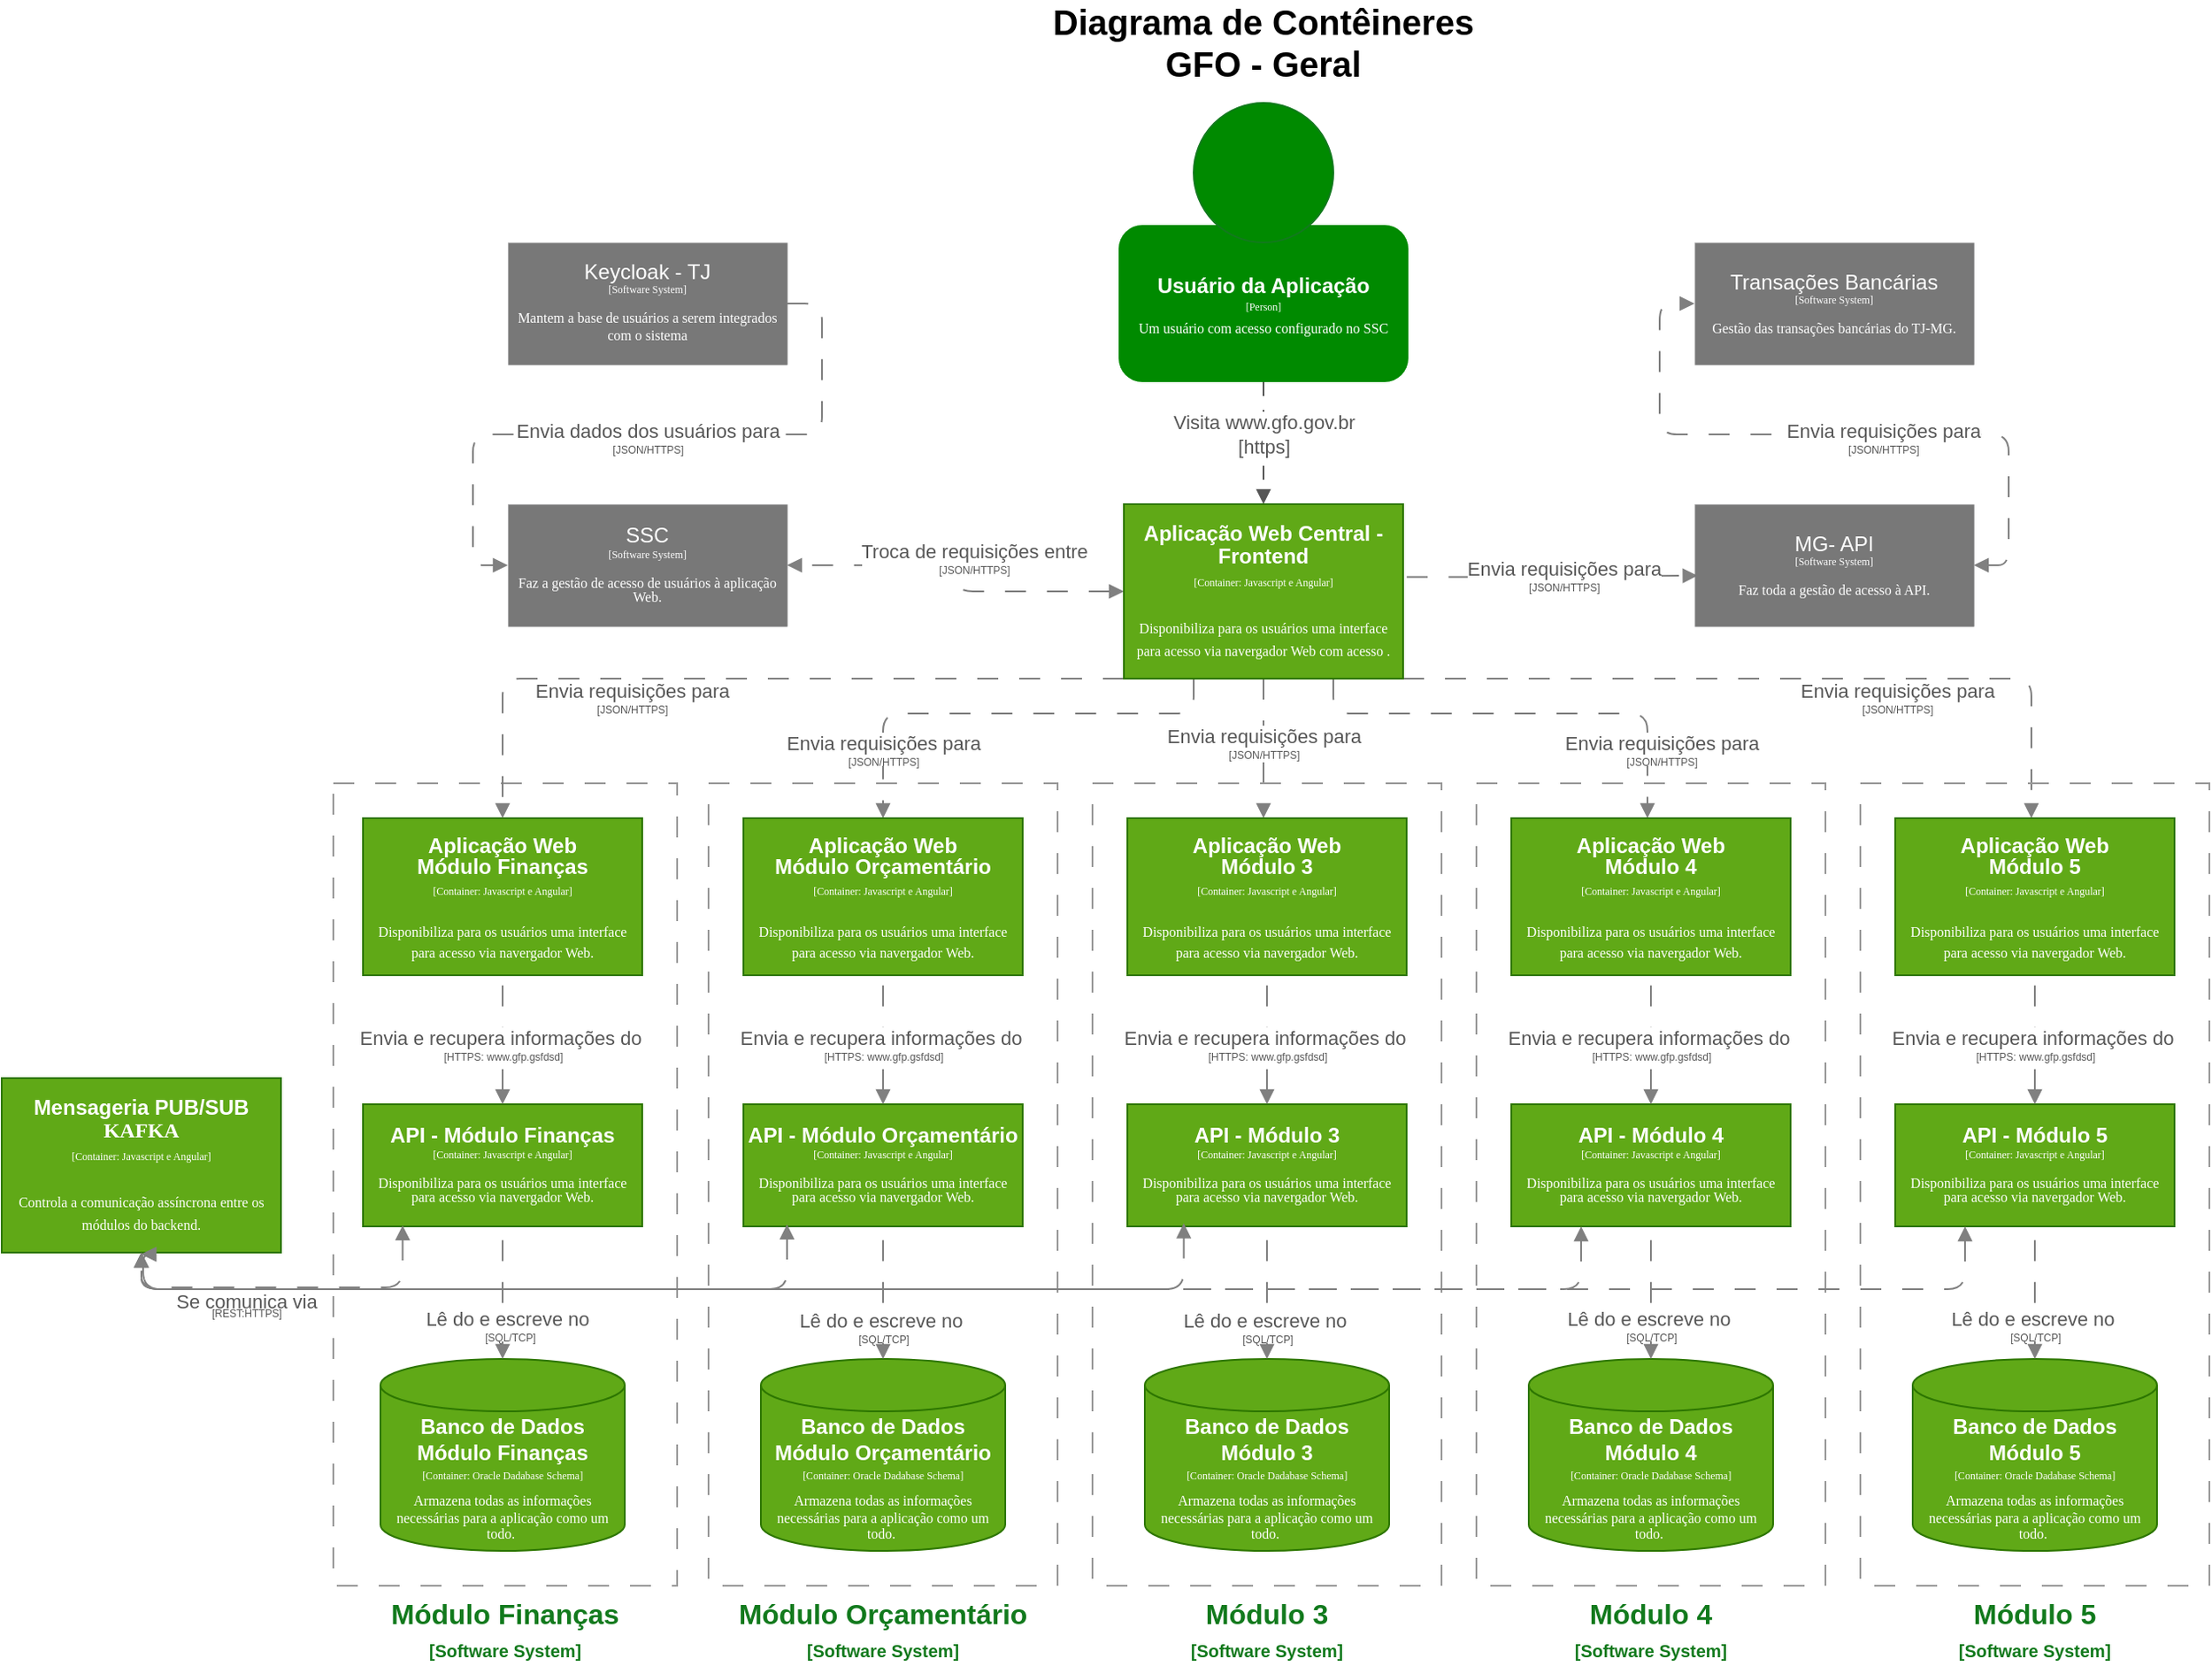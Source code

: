 <mxfile version="26.0.13">
  <diagram id="C5RBs43oDa-KdzZeNtuy" name="Page-1">
    <mxGraphModel dx="2422" dy="848" grid="1" gridSize="10" guides="1" tooltips="1" connect="1" arrows="1" fold="1" page="1" pageScale="1" pageWidth="827" pageHeight="1169" math="0" shadow="0">
      <root>
        <mxCell id="WIyWlLk6GJQsqaUBKTNV-0" />
        <mxCell id="WIyWlLk6GJQsqaUBKTNV-1" parent="WIyWlLk6GJQsqaUBKTNV-0" />
        <mxCell id="WIWx7EF0oUpYT1g42AMl-2" value="&lt;font style=&quot;font-size: 20px;&quot;&gt;&lt;b&gt;Diagrama de Contêineres&lt;/b&gt;&lt;/font&gt;&lt;div&gt;&lt;font style=&quot;font-size: 20px;&quot;&gt;&lt;b&gt;GFO - Geral&lt;/b&gt;&lt;/font&gt;&lt;/div&gt;" style="text;html=1;align=center;verticalAlign=middle;whiteSpace=wrap;rounded=0;" parent="WIyWlLk6GJQsqaUBKTNV-1" vertex="1">
          <mxGeometry x="328" y="10" width="330" height="30" as="geometry" />
        </mxCell>
        <mxCell id="WIWx7EF0oUpYT1g42AMl-7" value="&lt;div style=&quot;&quot;&gt;&lt;span style=&quot;background-color: transparent;&quot;&gt;&lt;font style=&quot;color: rgb(18, 122, 29);&quot;&gt;Módulo Finanças&lt;/font&gt;&lt;/span&gt;&lt;/div&gt;&lt;div style=&quot;&quot;&gt;&lt;span style=&quot;background-color: transparent;&quot;&gt;&lt;font style=&quot;color: rgb(18, 122, 29);&quot;&gt;&lt;span style=&quot;font-size: 10px;&quot;&gt;[Software System]&lt;/span&gt;&lt;/font&gt;&lt;/span&gt;&lt;/div&gt;" style="rounded=0;whiteSpace=wrap;html=1;imageVerticalAlign=middle;labelPosition=center;verticalLabelPosition=bottom;align=center;verticalAlign=top;fontSize=16;fontStyle=1;fillColor=none;dashed=1;dashPattern=12 12;strokeColor=#999999;" parent="WIyWlLk6GJQsqaUBKTNV-1" vertex="1">
          <mxGeometry x="-40" y="450" width="197" height="460" as="geometry" />
        </mxCell>
        <mxCell id="WIWx7EF0oUpYT1g42AMl-72" value="" style="edgeStyle=orthogonalEdgeStyle;rounded=1;orthogonalLoop=1;jettySize=auto;html=1;curved=0;strokeColor=light-dark(#808080, #ededed);dashed=1;dashPattern=12 12;entryX=0.011;entryY=0.585;entryDx=0;entryDy=0;endArrow=block;endFill=1;exitX=1.013;exitY=0.417;exitDx=0;exitDy=0;exitPerimeter=0;entryPerimeter=0;" parent="WIyWlLk6GJQsqaUBKTNV-1" source="3FV_5gHv0hEfJwzGEIwB-7" target="WIWx7EF0oUpYT1g42AMl-74" edge="1">
          <mxGeometry relative="1" as="geometry" />
        </mxCell>
        <mxCell id="WIWx7EF0oUpYT1g42AMl-73" value="&lt;font style=&quot;color: rgb(87, 87, 87); line-height: 50%;&quot;&gt;Envia requisições para&lt;/font&gt;&lt;div style=&quot;line-height: 50%;&quot;&gt;&lt;font style=&quot;font-size: 6px; color: rgb(87, 87, 87); line-height: 50%;&quot;&gt;[JSON/HTTPS]&lt;/font&gt;&lt;/div&gt;" style="edgeLabel;html=1;align=center;verticalAlign=middle;resizable=0;points=[];" parent="WIWx7EF0oUpYT1g42AMl-72" vertex="1" connectable="0">
          <mxGeometry x="-0.14" relative="1" as="geometry">
            <mxPoint x="18" y="-2" as="offset" />
          </mxGeometry>
        </mxCell>
        <mxCell id="WIWx7EF0oUpYT1g42AMl-60" value="&lt;div style=&quot;line-height: 100%;&quot;&gt;&lt;font&gt;&lt;b&gt;Aplicação Web&lt;/b&gt;&lt;/font&gt;&lt;/div&gt;&lt;div style=&quot;line-height: 100%;&quot;&gt;&lt;font&gt;&lt;b&gt;Módulo Finanças&lt;/b&gt;&lt;/font&gt;&lt;div&gt;&lt;font face=&quot;Verdana&quot; style=&quot;font-size: 6px; line-height: 70%;&quot;&gt;[Container: Javascript e Angular]&lt;/font&gt;&lt;/div&gt;&lt;div&gt;&lt;font face=&quot;Verdana&quot; style=&quot;font-size: 6px; line-height: 70%;&quot;&gt;&lt;br&gt;&lt;/font&gt;&lt;/div&gt;&lt;div&gt;&lt;font face=&quot;Verdana&quot; style=&quot;line-height: 70%; font-size: 8px;&quot;&gt;Disponibiliza para os usuários uma interface para acesso via navergador Web.&lt;/font&gt;&lt;/div&gt;&lt;/div&gt;" style="rounded=0;whiteSpace=wrap;html=1;fillColor=#60a917;fontColor=#ffffff;strokeColor=#2D7600;" parent="WIyWlLk6GJQsqaUBKTNV-1" vertex="1">
          <mxGeometry x="-23" y="470" width="160" height="90" as="geometry" />
        </mxCell>
        <mxCell id="WIWx7EF0oUpYT1g42AMl-61" value="&lt;div style=&quot;line-height: 70%;&quot;&gt;&lt;b&gt;API - Módulo Finanças&lt;/b&gt;&lt;br&gt;&lt;div&gt;&lt;font face=&quot;Verdana&quot; style=&quot;font-size: 6px; line-height: 70%;&quot;&gt;[Container: Javascript e Angular]&lt;/font&gt;&lt;/div&gt;&lt;div&gt;&lt;font face=&quot;Verdana&quot; style=&quot;font-size: 6px; line-height: 70%;&quot;&gt;&lt;br&gt;&lt;/font&gt;&lt;/div&gt;&lt;div&gt;&lt;font face=&quot;Verdana&quot; style=&quot;line-height: 70%; font-size: 8px;&quot;&gt;Disponibiliza para os usuários uma interface para acesso via navergador Web.&lt;/font&gt;&lt;/div&gt;&lt;/div&gt;" style="rounded=0;whiteSpace=wrap;html=1;fillColor=#60a917;fontColor=#ffffff;strokeColor=#2D7600;" parent="WIyWlLk6GJQsqaUBKTNV-1" vertex="1">
          <mxGeometry x="-23" y="634" width="160" height="70" as="geometry" />
        </mxCell>
        <mxCell id="WIWx7EF0oUpYT1g42AMl-66" value="&lt;div style=&quot;line-height: 70%;&quot;&gt;SSC&lt;br&gt;&lt;div&gt;&lt;font style=&quot;font-size: 6px; line-height: 70%;&quot; face=&quot;Verdana&quot;&gt;[Software System]&lt;/font&gt;&lt;/div&gt;&lt;div&gt;&lt;font style=&quot;font-size: 6px; line-height: 70%;&quot; face=&quot;Verdana&quot;&gt;&lt;br&gt;&lt;/font&gt;&lt;/div&gt;&lt;div&gt;&lt;font style=&quot;line-height: 70%; font-size: 8px;&quot; face=&quot;Verdana&quot;&gt;Faz a gestão de acesso de usuários à aplicação Web.&lt;/font&gt;&lt;/div&gt;&lt;/div&gt;" style="rounded=0;whiteSpace=wrap;html=1;fillColor=light-dark(#787878, #515151);strokeColor=#36393d;fontColor=#FFFFFF;strokeWidth=0;" parent="WIyWlLk6GJQsqaUBKTNV-1" vertex="1">
          <mxGeometry x="60" y="290" width="160" height="70" as="geometry" />
        </mxCell>
        <mxCell id="WIWx7EF0oUpYT1g42AMl-67" value="" style="endArrow=block;html=1;rounded=0;exitX=0.5;exitY=1;exitDx=0;exitDy=0;entryX=0.5;entryY=0;entryDx=0;entryDy=0;dashed=1;dashPattern=8 8;strokeColor=#575757;endFill=1;" parent="WIyWlLk6GJQsqaUBKTNV-1" source="WIWx7EF0oUpYT1g42AMl-54" target="3FV_5gHv0hEfJwzGEIwB-7" edge="1">
          <mxGeometry width="50" height="50" relative="1" as="geometry">
            <mxPoint x="180" y="190" as="sourcePoint" />
            <mxPoint x="120" y="240" as="targetPoint" />
          </mxGeometry>
        </mxCell>
        <mxCell id="WIWx7EF0oUpYT1g42AMl-71" value="&lt;font style=&quot;color: rgb(87, 87, 87);&quot;&gt;Visita www.gfo.gov.br&lt;/font&gt;&lt;div&gt;&lt;font style=&quot;color: rgb(87, 87, 87);&quot;&gt;[https]&lt;/font&gt;&lt;/div&gt;" style="edgeLabel;html=1;align=center;verticalAlign=middle;resizable=0;points=[];" parent="WIWx7EF0oUpYT1g42AMl-67" vertex="1" connectable="0">
          <mxGeometry x="-0.37" relative="1" as="geometry">
            <mxPoint y="8" as="offset" />
          </mxGeometry>
        </mxCell>
        <mxCell id="WIWx7EF0oUpYT1g42AMl-69" value="" style="group" parent="WIyWlLk6GJQsqaUBKTNV-1" vertex="1" connectable="0">
          <mxGeometry x="410" y="60" width="166" height="160" as="geometry" />
        </mxCell>
        <mxCell id="WIWx7EF0oUpYT1g42AMl-54" value="&lt;font style=&quot;line-height: 40%;&quot; face=&quot;Helvetica&quot;&gt;&lt;b&gt;&lt;font&gt;Usuário da Aplicação&lt;/font&gt;&lt;/b&gt;&lt;/font&gt;&lt;div style=&quot;line-height: 40%;&quot;&gt;&lt;font style=&quot;font-family: Verdana; font-size: 6px; line-height: 40%;&quot;&gt;[Person]&lt;/font&gt;&lt;/div&gt;&lt;div style=&quot;line-height: 40%;&quot;&gt;&lt;font face=&quot;Verdana&quot;&gt;&lt;span style=&quot;font-size: 6px;&quot;&gt;&lt;br&gt;&lt;/span&gt;&lt;/font&gt;&lt;div style=&quot;line-height: 60%;&quot;&gt;&lt;font style=&quot;font-size: 8px; line-height: 60%;&quot; face=&quot;Verdana&quot;&gt;Um usuário com acesso configurado no SSC&lt;/font&gt;&lt;/div&gt;&lt;/div&gt;" style="rounded=1;whiteSpace=wrap;html=1;fillColor=#008a00;strokeColor=none;fontColor=#ffffff;" parent="WIWx7EF0oUpYT1g42AMl-69" vertex="1">
          <mxGeometry y="70" width="166" height="90" as="geometry" />
        </mxCell>
        <mxCell id="WIWx7EF0oUpYT1g42AMl-55" value="" style="ellipse;whiteSpace=wrap;html=1;aspect=fixed;fillColor=#008a00;fontColor=#ffffff;strokeColor=light-dark(#127A1D,#EDEDED);" parent="WIWx7EF0oUpYT1g42AMl-69" vertex="1">
          <mxGeometry x="43" width="80" height="80" as="geometry" />
        </mxCell>
        <mxCell id="WIWx7EF0oUpYT1g42AMl-70" value="&lt;font style=&quot;line-height: 80%;&quot; face=&quot;Helvetica&quot;&gt;&lt;b&gt;Banco de Dados Módulo Finanças&lt;/b&gt;&lt;/font&gt;&lt;div style=&quot;line-height: 80%;&quot;&gt;&lt;font style=&quot;font-size: 6px; line-height: 80%;&quot; face=&quot;Verdana&quot;&gt;[Container: Oracle Dadabase Schema]&lt;/font&gt;&lt;/div&gt;&lt;div style=&quot;line-height: 40%;&quot;&gt;&lt;font style=&quot;font-size: 6px; line-height: 40%;&quot; face=&quot;Verdana&quot;&gt;&lt;br&gt;&lt;/font&gt;&lt;/div&gt;&lt;div style=&quot;line-height: 80%;&quot;&gt;&lt;font face=&quot;Verdana&quot; style=&quot;font-size: 8px; line-height: 80%;&quot;&gt;Armazena todas as informações necessárias para a aplicação como um todo.&amp;nbsp;&lt;/font&gt;&lt;/div&gt;" style="shape=cylinder3;whiteSpace=wrap;html=1;boundedLbl=1;backgroundOutline=1;size=15;fontColor=#ffffff;fillColor=#60a917;strokeColor=#2D7600;" parent="WIyWlLk6GJQsqaUBKTNV-1" vertex="1">
          <mxGeometry x="-13" y="780" width="140" height="110" as="geometry" />
        </mxCell>
        <mxCell id="WIWx7EF0oUpYT1g42AMl-74" value="&lt;div style=&quot;line-height: 70%;&quot;&gt;&lt;div&gt;&lt;font style=&quot;line-height: 70%;&quot;&gt;MG- API&lt;/font&gt;&lt;/div&gt;&lt;div&gt;&lt;font style=&quot;font-size: 6px; line-height: 70%;&quot; face=&quot;Verdana&quot;&gt;[Software System]&lt;/font&gt;&lt;/div&gt;&lt;div&gt;&lt;font style=&quot;font-size: 6px; line-height: 70%;&quot; face=&quot;Verdana&quot;&gt;&lt;br&gt;&lt;/font&gt;&lt;/div&gt;&lt;div&gt;&lt;font style=&quot;line-height: 70%; font-size: 8px;&quot; face=&quot;Verdana&quot;&gt;Faz toda a gestão de acesso à API.&lt;/font&gt;&lt;/div&gt;&lt;/div&gt;" style="rounded=0;whiteSpace=wrap;html=1;fillColor=light-dark(#787878, #515151);strokeColor=#36393d;fontColor=#FFFFFF;strokeWidth=0;" parent="WIyWlLk6GJQsqaUBKTNV-1" vertex="1">
          <mxGeometry x="740" y="290" width="160" height="70" as="geometry" />
        </mxCell>
        <mxCell id="WIWx7EF0oUpYT1g42AMl-75" value="&lt;div style=&quot;line-height: 70%;&quot;&gt;&lt;div&gt;&lt;font style=&quot;line-height: 70%;&quot;&gt;Transações Bancárias&lt;/font&gt;&lt;/div&gt;&lt;div&gt;&lt;font style=&quot;font-size: 6px; line-height: 70%;&quot; face=&quot;Verdana&quot;&gt;[Software System]&lt;/font&gt;&lt;/div&gt;&lt;div&gt;&lt;font style=&quot;font-size: 6px; line-height: 70%;&quot; face=&quot;Verdana&quot;&gt;&lt;br&gt;&lt;/font&gt;&lt;/div&gt;&lt;div&gt;&lt;font style=&quot;line-height: 70%; font-size: 8px;&quot; face=&quot;Verdana&quot;&gt;Gestão das transações bancárias do TJ-MG.&lt;/font&gt;&lt;/div&gt;&lt;/div&gt;" style="rounded=0;whiteSpace=wrap;html=1;fillColor=light-dark(#787878, #515151);strokeColor=#36393d;fontColor=#FFFFFF;strokeWidth=0;" parent="WIyWlLk6GJQsqaUBKTNV-1" vertex="1">
          <mxGeometry x="740" y="140" width="160" height="70" as="geometry" />
        </mxCell>
        <mxCell id="WIWx7EF0oUpYT1g42AMl-76" value="" style="edgeStyle=orthogonalEdgeStyle;rounded=1;orthogonalLoop=1;jettySize=auto;html=1;curved=0;strokeColor=light-dark(#808080, #ededed);dashed=1;dashPattern=12 12;entryX=0.5;entryY=0;entryDx=0;entryDy=0;exitX=0;exitY=1;exitDx=0;exitDy=0;endArrow=block;endFill=1;" parent="WIyWlLk6GJQsqaUBKTNV-1" source="3FV_5gHv0hEfJwzGEIwB-7" edge="1" target="WIWx7EF0oUpYT1g42AMl-60">
          <mxGeometry relative="1" as="geometry">
            <mxPoint x="480.04" y="420.03" as="sourcePoint" />
            <mxPoint x="465.72" y="481.79" as="targetPoint" />
            <Array as="points">
              <mxPoint x="57" y="390" />
            </Array>
          </mxGeometry>
        </mxCell>
        <mxCell id="WIWx7EF0oUpYT1g42AMl-77" value="&lt;font style=&quot;color: rgb(87, 87, 87); line-height: 50%;&quot;&gt;Envia requisições para&lt;/font&gt;&lt;div style=&quot;line-height: 50%;&quot;&gt;&lt;font style=&quot;font-size: 6px; color: rgb(87, 87, 87); line-height: 50%;&quot;&gt;[JSON/HTTPS]&lt;/font&gt;&lt;/div&gt;" style="edgeLabel;html=1;align=center;verticalAlign=middle;resizable=0;points=[];" parent="WIWx7EF0oUpYT1g42AMl-76" vertex="1" connectable="0">
          <mxGeometry x="-0.14" relative="1" as="geometry">
            <mxPoint x="-95" y="10" as="offset" />
          </mxGeometry>
        </mxCell>
        <mxCell id="WIWx7EF0oUpYT1g42AMl-78" value="" style="edgeStyle=orthogonalEdgeStyle;rounded=1;orthogonalLoop=1;jettySize=auto;html=1;curved=0;strokeColor=light-dark(#808080, #ededed);dashed=1;dashPattern=12 12;entryX=0;entryY=0.5;entryDx=0;entryDy=0;exitX=1;exitY=0.5;exitDx=0;exitDy=0;endArrow=block;endFill=1;startArrow=block;startFill=1;" parent="WIyWlLk6GJQsqaUBKTNV-1" source="WIWx7EF0oUpYT1g42AMl-74" target="WIWx7EF0oUpYT1g42AMl-75" edge="1">
          <mxGeometry relative="1" as="geometry">
            <mxPoint x="597" y="592" as="sourcePoint" />
            <mxPoint x="291" y="594" as="targetPoint" />
          </mxGeometry>
        </mxCell>
        <mxCell id="WIWx7EF0oUpYT1g42AMl-79" value="&lt;font style=&quot;color: rgb(87, 87, 87); line-height: 50%;&quot;&gt;Envia requisições para&lt;/font&gt;&lt;div style=&quot;line-height: 50%;&quot;&gt;&lt;font style=&quot;font-size: 6px; color: rgb(87, 87, 87); line-height: 50%;&quot;&gt;[JSON/HTTPS]&lt;/font&gt;&lt;/div&gt;" style="edgeLabel;html=1;align=center;verticalAlign=middle;resizable=0;points=[];" parent="WIWx7EF0oUpYT1g42AMl-78" vertex="1" connectable="0">
          <mxGeometry x="-0.14" relative="1" as="geometry">
            <mxPoint y="1" as="offset" />
          </mxGeometry>
        </mxCell>
        <mxCell id="WIWx7EF0oUpYT1g42AMl-80" value="" style="edgeStyle=orthogonalEdgeStyle;rounded=1;orthogonalLoop=1;jettySize=auto;html=1;curved=0;strokeColor=light-dark(#808080, #ededed);dashed=1;dashPattern=12 12;entryX=0.5;entryY=1;entryDx=0;entryDy=0;endArrow=none;endFill=1;startArrow=block;startFill=1;" parent="WIyWlLk6GJQsqaUBKTNV-1" source="WIWx7EF0oUpYT1g42AMl-70" target="WIWx7EF0oUpYT1g42AMl-61" edge="1">
          <mxGeometry relative="1" as="geometry">
            <mxPoint x="152.63" y="670" as="sourcePoint" />
            <mxPoint x="152.63" y="800" as="targetPoint" />
          </mxGeometry>
        </mxCell>
        <mxCell id="WIWx7EF0oUpYT1g42AMl-81" value="&lt;div style=&quot;line-height: 50%;&quot;&gt;&lt;font style=&quot;color: rgb(87, 87, 87); line-height: 50%;&quot;&gt;Se comunica via&lt;/font&gt;&lt;/div&gt;&lt;div style=&quot;line-height: 50%;&quot;&gt;&lt;font style=&quot;font-size: 6px; color: rgb(87, 87, 87); line-height: 50%;&quot;&gt;[REST:HTTPS]&lt;/font&gt;&lt;/div&gt;" style="edgeLabel;html=1;align=center;verticalAlign=middle;resizable=0;points=[];" parent="WIWx7EF0oUpYT1g42AMl-80" vertex="1" connectable="0">
          <mxGeometry x="-0.14" relative="1" as="geometry">
            <mxPoint x="-147" y="2" as="offset" />
          </mxGeometry>
        </mxCell>
        <mxCell id="WIWx7EF0oUpYT1g42AMl-83" value="" style="edgeStyle=orthogonalEdgeStyle;rounded=1;orthogonalLoop=1;jettySize=auto;html=1;curved=0;strokeColor=light-dark(#808080, #ededed);dashed=1;dashPattern=12 12;entryX=1;entryY=0.5;entryDx=0;entryDy=0;exitX=0;exitY=0.5;exitDx=0;exitDy=0;endArrow=block;endFill=1;startArrow=block;startFill=1;" parent="WIyWlLk6GJQsqaUBKTNV-1" source="3FV_5gHv0hEfJwzGEIwB-7" target="WIWx7EF0oUpYT1g42AMl-66" edge="1">
          <mxGeometry relative="1" as="geometry">
            <mxPoint x="640" y="130" as="sourcePoint" />
            <mxPoint x="640" y="260" as="targetPoint" />
          </mxGeometry>
        </mxCell>
        <mxCell id="WIWx7EF0oUpYT1g42AMl-84" value="&lt;font style=&quot;color: rgb(87, 87, 87); line-height: 50%;&quot;&gt;Troca de requisições entre&lt;/font&gt;&lt;div style=&quot;line-height: 50%;&quot;&gt;&lt;font style=&quot;font-size: 6px; color: rgb(87, 87, 87); line-height: 50%;&quot;&gt;[JSON/HTTPS]&lt;/font&gt;&lt;/div&gt;" style="edgeLabel;html=1;align=center;verticalAlign=middle;resizable=0;points=[];" parent="WIWx7EF0oUpYT1g42AMl-83" vertex="1" connectable="0">
          <mxGeometry x="-0.14" relative="1" as="geometry">
            <mxPoint x="3" y="-20" as="offset" />
          </mxGeometry>
        </mxCell>
        <mxCell id="WIWx7EF0oUpYT1g42AMl-86" value="&lt;div style=&quot;line-height: 70%;&quot;&gt;Keycloak - TJ&lt;br&gt;&lt;div&gt;&lt;font style=&quot;font-size: 6px; line-height: 70%;&quot; face=&quot;Verdana&quot;&gt;[Software System]&lt;/font&gt;&lt;/div&gt;&lt;div&gt;&lt;font style=&quot;font-size: 6px; line-height: 70%;&quot; face=&quot;Verdana&quot;&gt;&lt;br&gt;&lt;/font&gt;&lt;/div&gt;&lt;div&gt;&lt;font face=&quot;Verdana&quot;&gt;&lt;span style=&quot;font-size: 8px;&quot;&gt;Mantem a base de usuários a serem integrados com o sistema&lt;/span&gt;&lt;/font&gt;&lt;/div&gt;&lt;/div&gt;" style="rounded=0;whiteSpace=wrap;html=1;fillColor=light-dark(#787878, #515151);strokeColor=#36393d;fontColor=#FFFFFF;strokeWidth=0;" parent="WIyWlLk6GJQsqaUBKTNV-1" vertex="1">
          <mxGeometry x="60" y="140" width="160" height="70" as="geometry" />
        </mxCell>
        <mxCell id="WIWx7EF0oUpYT1g42AMl-87" value="" style="edgeStyle=orthogonalEdgeStyle;rounded=1;orthogonalLoop=1;jettySize=auto;html=1;curved=0;strokeColor=light-dark(#808080, #ededed);dashed=1;dashPattern=12 12;exitX=1;exitY=0.5;exitDx=0;exitDy=0;endArrow=block;endFill=1;startArrow=none;startFill=0;entryX=0;entryY=0.5;entryDx=0;entryDy=0;" parent="WIyWlLk6GJQsqaUBKTNV-1" target="WIWx7EF0oUpYT1g42AMl-66" edge="1" source="WIWx7EF0oUpYT1g42AMl-86">
          <mxGeometry relative="1" as="geometry">
            <mxPoint x="746.55" y="185" as="sourcePoint" />
            <mxPoint x="747" y="240" as="targetPoint" />
          </mxGeometry>
        </mxCell>
        <mxCell id="WIWx7EF0oUpYT1g42AMl-88" value="&lt;font style=&quot;color: rgb(87, 87, 87); line-height: 50%;&quot;&gt;Envia dados dos usuários para&lt;/font&gt;&lt;div style=&quot;line-height: 50%;&quot;&gt;&lt;font style=&quot;font-size: 6px; color: rgb(87, 87, 87); line-height: 50%;&quot;&gt;[JSON/HTTPS]&lt;/font&gt;&lt;/div&gt;" style="edgeLabel;html=1;align=center;verticalAlign=middle;resizable=0;points=[];" parent="WIWx7EF0oUpYT1g42AMl-87" vertex="1" connectable="0">
          <mxGeometry x="-0.14" relative="1" as="geometry">
            <mxPoint x="-28" y="1" as="offset" />
          </mxGeometry>
        </mxCell>
        <mxCell id="3FV_5gHv0hEfJwzGEIwB-44" style="edgeStyle=orthogonalEdgeStyle;rounded=1;orthogonalLoop=1;jettySize=auto;html=1;exitX=0.25;exitY=1;exitDx=0;exitDy=0;entryX=0.5;entryY=0;entryDx=0;entryDy=0;strokeColor=#808080;dashed=1;dashPattern=12 12;endArrow=block;endFill=1;curved=0;" edge="1" parent="WIyWlLk6GJQsqaUBKTNV-1" source="3FV_5gHv0hEfJwzGEIwB-7" target="3FV_5gHv0hEfJwzGEIwB-59">
          <mxGeometry relative="1" as="geometry">
            <mxPoint x="274" y="470" as="targetPoint" />
            <Array as="points">
              <mxPoint x="453" y="410" />
              <mxPoint x="275" y="410" />
            </Array>
          </mxGeometry>
        </mxCell>
        <mxCell id="3FV_5gHv0hEfJwzGEIwB-91" value="&lt;font style=&quot;color: rgb(87, 87, 87); line-height: 5.5px;&quot;&gt;Envia requisições para&lt;/font&gt;&lt;div style=&quot;line-height: 5.5px;&quot;&gt;&lt;font style=&quot;font-size: 6px; color: rgb(87, 87, 87); line-height: 3px;&quot;&gt;[JSON/HTTPS]&lt;/font&gt;&lt;/div&gt;" style="edgeLabel;html=1;align=center;verticalAlign=middle;resizable=0;points=[];" vertex="1" connectable="0" parent="3FV_5gHv0hEfJwzGEIwB-44">
          <mxGeometry x="0.28" y="-1" relative="1" as="geometry">
            <mxPoint x="-33" y="21" as="offset" />
          </mxGeometry>
        </mxCell>
        <mxCell id="3FV_5gHv0hEfJwzGEIwB-45" style="edgeStyle=orthogonalEdgeStyle;rounded=0;orthogonalLoop=1;jettySize=auto;html=1;entryX=0.5;entryY=0;entryDx=0;entryDy=0;endArrow=block;endFill=1;strokeColor=#808080;dashed=1;dashPattern=12 12;" edge="1" parent="WIyWlLk6GJQsqaUBKTNV-1" source="3FV_5gHv0hEfJwzGEIwB-7">
          <mxGeometry relative="1" as="geometry">
            <mxPoint x="493" y="470" as="targetPoint" />
          </mxGeometry>
        </mxCell>
        <mxCell id="3FV_5gHv0hEfJwzGEIwB-92" value="&lt;font style=&quot;color: rgb(87, 87, 87); line-height: 5.5px;&quot;&gt;Envia requisições para&lt;/font&gt;&lt;div style=&quot;line-height: 5.5px;&quot;&gt;&lt;font style=&quot;font-size: 6px; color: rgb(87, 87, 87); line-height: 3px;&quot;&gt;[JSON/HTTPS]&lt;/font&gt;&lt;/div&gt;" style="edgeLabel;html=1;align=center;verticalAlign=middle;resizable=0;points=[];" vertex="1" connectable="0" parent="3FV_5gHv0hEfJwzGEIwB-45">
          <mxGeometry x="-0.111" relative="1" as="geometry">
            <mxPoint as="offset" />
          </mxGeometry>
        </mxCell>
        <mxCell id="3FV_5gHv0hEfJwzGEIwB-46" style="edgeStyle=orthogonalEdgeStyle;rounded=1;orthogonalLoop=1;jettySize=auto;html=1;exitX=0.75;exitY=1;exitDx=0;exitDy=0;entryX=0.5;entryY=0;entryDx=0;entryDy=0;strokeColor=#808080;dashed=1;dashPattern=12 12;endArrow=block;endFill=1;curved=0;" edge="1" parent="WIyWlLk6GJQsqaUBKTNV-1" source="3FV_5gHv0hEfJwzGEIwB-7">
          <mxGeometry relative="1" as="geometry">
            <mxPoint x="713" y="470" as="targetPoint" />
            <Array as="points">
              <mxPoint x="533" y="410" />
              <mxPoint x="713" y="410" />
            </Array>
          </mxGeometry>
        </mxCell>
        <mxCell id="3FV_5gHv0hEfJwzGEIwB-93" value="&lt;font style=&quot;color: rgb(87, 87, 87); line-height: 5.5px;&quot;&gt;Envia requisições para&lt;/font&gt;&lt;div style=&quot;line-height: 5.5px;&quot;&gt;&lt;font style=&quot;font-size: 6px; color: rgb(87, 87, 87); line-height: 3px;&quot;&gt;[JSON/HTTPS]&lt;/font&gt;&lt;/div&gt;" style="edgeLabel;html=1;align=center;verticalAlign=middle;resizable=0;points=[];" vertex="1" connectable="0" parent="3FV_5gHv0hEfJwzGEIwB-46">
          <mxGeometry x="-0.219" y="-2" relative="1" as="geometry">
            <mxPoint x="106" y="18" as="offset" />
          </mxGeometry>
        </mxCell>
        <mxCell id="3FV_5gHv0hEfJwzGEIwB-47" style="edgeStyle=orthogonalEdgeStyle;rounded=1;orthogonalLoop=1;jettySize=auto;html=1;exitX=1;exitY=1;exitDx=0;exitDy=0;entryX=0.5;entryY=0;entryDx=0;entryDy=0;strokeColor=#808080;dashed=1;dashPattern=12 12;endArrow=block;endFill=1;curved=0;" edge="1" parent="WIyWlLk6GJQsqaUBKTNV-1" source="3FV_5gHv0hEfJwzGEIwB-7">
          <mxGeometry relative="1" as="geometry">
            <mxPoint x="933" y="470" as="targetPoint" />
            <Array as="points">
              <mxPoint x="933" y="390" />
            </Array>
          </mxGeometry>
        </mxCell>
        <mxCell id="3FV_5gHv0hEfJwzGEIwB-94" value="&lt;font style=&quot;color: rgb(87, 87, 87); line-height: 5.5px;&quot;&gt;Envia requisições para&lt;/font&gt;&lt;div style=&quot;line-height: 5.5px;&quot;&gt;&lt;font style=&quot;font-size: 6px; color: rgb(87, 87, 87); line-height: 3px;&quot;&gt;[JSON/HTTPS]&lt;/font&gt;&lt;/div&gt;" style="edgeLabel;html=1;align=center;verticalAlign=middle;resizable=0;points=[];" vertex="1" connectable="0" parent="3FV_5gHv0hEfJwzGEIwB-47">
          <mxGeometry x="-0.256" y="-1" relative="1" as="geometry">
            <mxPoint x="119" y="9" as="offset" />
          </mxGeometry>
        </mxCell>
        <mxCell id="3FV_5gHv0hEfJwzGEIwB-7" value="&lt;div style=&quot;line-height: 110%;&quot;&gt;&lt;font&gt;&lt;b&gt;Aplicação Web Central - Frontend&lt;/b&gt;&lt;/font&gt;&lt;div&gt;&lt;font face=&quot;Verdana&quot; style=&quot;font-size: 6px; line-height: 110%;&quot;&gt;[Container: Javascript e Angular]&lt;/font&gt;&lt;/div&gt;&lt;div&gt;&lt;font face=&quot;Verdana&quot; style=&quot;font-size: 6px; line-height: 70%;&quot;&gt;&lt;br&gt;&lt;/font&gt;&lt;/div&gt;&lt;div&gt;&lt;font face=&quot;Verdana&quot; style=&quot;line-height: 70%; font-size: 8px;&quot;&gt;Disponibiliza para os usuários uma interface para acesso via navergador Web com acesso .&lt;/font&gt;&lt;/div&gt;&lt;/div&gt;" style="rounded=0;whiteSpace=wrap;html=1;fillColor=#60a917;fontColor=#ffffff;strokeColor=#2D7600;" vertex="1" parent="WIyWlLk6GJQsqaUBKTNV-1">
          <mxGeometry x="413" y="290" width="160" height="100" as="geometry" />
        </mxCell>
        <mxCell id="3FV_5gHv0hEfJwzGEIwB-48" value="" style="edgeStyle=orthogonalEdgeStyle;rounded=1;orthogonalLoop=1;jettySize=auto;html=1;curved=0;strokeColor=light-dark(#808080, #ededed);dashed=1;dashPattern=12 12;entryX=0.5;entryY=1;entryDx=0;entryDy=0;endArrow=none;endFill=1;startArrow=block;startFill=1;exitX=0.5;exitY=0;exitDx=0;exitDy=0;" edge="1" parent="WIyWlLk6GJQsqaUBKTNV-1" source="WIWx7EF0oUpYT1g42AMl-61" target="WIWx7EF0oUpYT1g42AMl-60">
          <mxGeometry relative="1" as="geometry">
            <mxPoint x="57" y="590" as="sourcePoint" />
            <mxPoint x="56.83" y="540" as="targetPoint" />
          </mxGeometry>
        </mxCell>
        <mxCell id="3FV_5gHv0hEfJwzGEIwB-49" value="&lt;font style=&quot;color: rgb(87, 87, 87); line-height: 50%;&quot;&gt;Envia e recupera informações do&amp;nbsp;&lt;/font&gt;&lt;div style=&quot;line-height: 50%;&quot;&gt;&lt;font style=&quot;font-size: 6px; color: rgb(87, 87, 87); line-height: 50%;&quot;&gt;[HTTPS: www.gfp.gsfdsd]&lt;/font&gt;&lt;/div&gt;" style="edgeLabel;html=1;align=center;verticalAlign=middle;resizable=0;points=[];" vertex="1" connectable="0" parent="3FV_5gHv0hEfJwzGEIwB-48">
          <mxGeometry x="-0.14" relative="1" as="geometry">
            <mxPoint y="-3" as="offset" />
          </mxGeometry>
        </mxCell>
        <mxCell id="3FV_5gHv0hEfJwzGEIwB-58" value="&lt;div style=&quot;&quot;&gt;&lt;span style=&quot;background-color: transparent;&quot;&gt;&lt;font style=&quot;color: rgb(18, 122, 29);&quot;&gt;Módulo Orçamentário&lt;/font&gt;&lt;/span&gt;&lt;/div&gt;&lt;div style=&quot;&quot;&gt;&lt;span style=&quot;background-color: transparent;&quot;&gt;&lt;font style=&quot;color: rgb(18, 122, 29);&quot;&gt;&lt;span style=&quot;font-size: 10px;&quot;&gt;[Software System]&lt;/span&gt;&lt;/font&gt;&lt;/span&gt;&lt;/div&gt;" style="rounded=0;whiteSpace=wrap;html=1;imageVerticalAlign=middle;labelPosition=center;verticalLabelPosition=bottom;align=center;verticalAlign=top;fontSize=16;fontStyle=1;fillColor=none;dashed=1;dashPattern=12 12;strokeColor=#999999;" vertex="1" parent="WIyWlLk6GJQsqaUBKTNV-1">
          <mxGeometry x="175" y="450" width="200" height="460" as="geometry" />
        </mxCell>
        <mxCell id="3FV_5gHv0hEfJwzGEIwB-59" value="&lt;div style=&quot;line-height: 100%;&quot;&gt;&lt;font&gt;&lt;b&gt;Aplicação Web&lt;/b&gt;&lt;/font&gt;&lt;/div&gt;&lt;div style=&quot;line-height: 100%;&quot;&gt;&lt;font&gt;&lt;b&gt;Módulo&amp;nbsp;&lt;/b&gt;&lt;/font&gt;&lt;b&gt;Orçamentário&lt;/b&gt;&lt;div&gt;&lt;font face=&quot;Verdana&quot; style=&quot;font-size: 6px; line-height: 70%;&quot;&gt;[Container: Javascript e Angular]&lt;/font&gt;&lt;/div&gt;&lt;div&gt;&lt;font face=&quot;Verdana&quot; style=&quot;font-size: 6px; line-height: 70%;&quot;&gt;&lt;br&gt;&lt;/font&gt;&lt;/div&gt;&lt;div&gt;&lt;font face=&quot;Verdana&quot; style=&quot;line-height: 70%; font-size: 8px;&quot;&gt;Disponibiliza para os usuários uma interface para acesso via navergador Web.&lt;/font&gt;&lt;/div&gt;&lt;/div&gt;" style="rounded=0;whiteSpace=wrap;html=1;fillColor=#60a917;fontColor=#ffffff;strokeColor=#2D7600;" vertex="1" parent="WIyWlLk6GJQsqaUBKTNV-1">
          <mxGeometry x="195" y="470" width="160" height="90" as="geometry" />
        </mxCell>
        <mxCell id="3FV_5gHv0hEfJwzGEIwB-60" value="&lt;div style=&quot;line-height: 70%;&quot;&gt;&lt;b&gt;API - Módulo Orçamentário&lt;/b&gt;&lt;br&gt;&lt;div&gt;&lt;font face=&quot;Verdana&quot; style=&quot;font-size: 6px; line-height: 70%;&quot;&gt;[Container: Javascript e Angular]&lt;/font&gt;&lt;/div&gt;&lt;div&gt;&lt;font face=&quot;Verdana&quot; style=&quot;font-size: 6px; line-height: 70%;&quot;&gt;&lt;br&gt;&lt;/font&gt;&lt;/div&gt;&lt;div&gt;&lt;font face=&quot;Verdana&quot; style=&quot;line-height: 70%; font-size: 8px;&quot;&gt;Disponibiliza para os usuários uma interface para acesso via navergador Web.&lt;/font&gt;&lt;/div&gt;&lt;/div&gt;" style="rounded=0;whiteSpace=wrap;html=1;fillColor=#60a917;fontColor=#ffffff;strokeColor=#2D7600;" vertex="1" parent="WIyWlLk6GJQsqaUBKTNV-1">
          <mxGeometry x="195" y="634" width="160" height="70" as="geometry" />
        </mxCell>
        <mxCell id="3FV_5gHv0hEfJwzGEIwB-61" value="&lt;font style=&quot;line-height: 80%;&quot; face=&quot;Helvetica&quot;&gt;&lt;b&gt;Banco de Dados Módulo&amp;nbsp;&lt;/b&gt;&lt;/font&gt;&lt;b&gt;Orçamentário&lt;/b&gt;&lt;div style=&quot;line-height: 80%;&quot;&gt;&lt;font style=&quot;font-size: 6px; line-height: 80%;&quot; face=&quot;Verdana&quot;&gt;[Container: Oracle Dadabase Schema]&lt;/font&gt;&lt;/div&gt;&lt;div style=&quot;line-height: 40%;&quot;&gt;&lt;font style=&quot;font-size: 6px; line-height: 40%;&quot; face=&quot;Verdana&quot;&gt;&lt;br&gt;&lt;/font&gt;&lt;/div&gt;&lt;div style=&quot;line-height: 80%;&quot;&gt;&lt;font face=&quot;Verdana&quot; style=&quot;font-size: 8px; line-height: 80%;&quot;&gt;Armazena todas as informações necessárias para a aplicação como um todo.&amp;nbsp;&lt;/font&gt;&lt;/div&gt;" style="shape=cylinder3;whiteSpace=wrap;html=1;boundedLbl=1;backgroundOutline=1;size=15;fontColor=#ffffff;fillColor=#60a917;strokeColor=#2D7600;" vertex="1" parent="WIyWlLk6GJQsqaUBKTNV-1">
          <mxGeometry x="205" y="780" width="140" height="110" as="geometry" />
        </mxCell>
        <mxCell id="3FV_5gHv0hEfJwzGEIwB-62" value="" style="edgeStyle=orthogonalEdgeStyle;rounded=1;orthogonalLoop=1;jettySize=auto;html=1;curved=0;strokeColor=light-dark(#808080, #ededed);dashed=1;dashPattern=12 12;entryX=0.5;entryY=1;entryDx=0;entryDy=0;endArrow=none;endFill=1;startArrow=block;startFill=1;" edge="1" parent="WIyWlLk6GJQsqaUBKTNV-1" source="3FV_5gHv0hEfJwzGEIwB-61" target="3FV_5gHv0hEfJwzGEIwB-60">
          <mxGeometry relative="1" as="geometry">
            <mxPoint x="370.63" y="670" as="sourcePoint" />
            <mxPoint x="370.63" y="800" as="targetPoint" />
          </mxGeometry>
        </mxCell>
        <mxCell id="3FV_5gHv0hEfJwzGEIwB-63" value="&lt;font style=&quot;color: rgb(87, 87, 87); line-height: 50%;&quot;&gt;Lê do e escreve no&amp;nbsp;&lt;/font&gt;&lt;div style=&quot;line-height: 50%;&quot;&gt;&lt;font style=&quot;font-size: 6px; color: rgb(87, 87, 87); line-height: 50%;&quot;&gt;[SQL/TCP]&lt;/font&gt;&lt;/div&gt;" style="edgeLabel;html=1;align=center;verticalAlign=middle;resizable=0;points=[];" vertex="1" connectable="0" parent="3FV_5gHv0hEfJwzGEIwB-62">
          <mxGeometry x="-0.14" relative="1" as="geometry">
            <mxPoint y="13" as="offset" />
          </mxGeometry>
        </mxCell>
        <mxCell id="3FV_5gHv0hEfJwzGEIwB-64" value="" style="edgeStyle=orthogonalEdgeStyle;rounded=1;orthogonalLoop=1;jettySize=auto;html=1;curved=0;strokeColor=light-dark(#808080, #ededed);dashed=1;dashPattern=12 12;entryX=0.5;entryY=1;entryDx=0;entryDy=0;endArrow=none;endFill=1;startArrow=block;startFill=1;exitX=0.5;exitY=0;exitDx=0;exitDy=0;" edge="1" parent="WIyWlLk6GJQsqaUBKTNV-1" source="3FV_5gHv0hEfJwzGEIwB-60" target="3FV_5gHv0hEfJwzGEIwB-59">
          <mxGeometry relative="1" as="geometry">
            <mxPoint x="275" y="590" as="sourcePoint" />
            <mxPoint x="274.83" y="540" as="targetPoint" />
          </mxGeometry>
        </mxCell>
        <mxCell id="3FV_5gHv0hEfJwzGEIwB-65" value="&lt;font style=&quot;color: rgb(87, 87, 87); line-height: 50%;&quot;&gt;Envia e recupera informações do&amp;nbsp;&lt;/font&gt;&lt;div style=&quot;line-height: 50%;&quot;&gt;&lt;font style=&quot;font-size: 6px; color: rgb(87, 87, 87); line-height: 50%;&quot;&gt;[HTTPS: www.gfp.gsfdsd]&lt;/font&gt;&lt;/div&gt;" style="edgeLabel;html=1;align=center;verticalAlign=middle;resizable=0;points=[];" vertex="1" connectable="0" parent="3FV_5gHv0hEfJwzGEIwB-64">
          <mxGeometry x="-0.14" relative="1" as="geometry">
            <mxPoint y="-3" as="offset" />
          </mxGeometry>
        </mxCell>
        <mxCell id="3FV_5gHv0hEfJwzGEIwB-66" value="&lt;div style=&quot;&quot;&gt;&lt;span style=&quot;background-color: transparent;&quot;&gt;&lt;font style=&quot;color: rgb(18, 122, 29);&quot;&gt;Módulo 3&lt;/font&gt;&lt;/span&gt;&lt;/div&gt;&lt;div style=&quot;&quot;&gt;&lt;span style=&quot;background-color: transparent;&quot;&gt;&lt;font style=&quot;color: rgb(18, 122, 29);&quot;&gt;&lt;span style=&quot;font-size: 10px;&quot;&gt;[Software System]&lt;/span&gt;&lt;/font&gt;&lt;/span&gt;&lt;/div&gt;" style="rounded=0;whiteSpace=wrap;html=1;imageVerticalAlign=middle;labelPosition=center;verticalLabelPosition=bottom;align=center;verticalAlign=top;fontSize=16;fontStyle=1;fillColor=none;dashed=1;dashPattern=12 12;strokeColor=#999999;" vertex="1" parent="WIyWlLk6GJQsqaUBKTNV-1">
          <mxGeometry x="395" y="450" width="200" height="460" as="geometry" />
        </mxCell>
        <mxCell id="3FV_5gHv0hEfJwzGEIwB-67" value="&lt;div style=&quot;line-height: 100%;&quot;&gt;&lt;font&gt;&lt;b&gt;Aplicação Web&lt;/b&gt;&lt;/font&gt;&lt;/div&gt;&lt;div style=&quot;line-height: 100%;&quot;&gt;&lt;font&gt;&lt;b&gt;Módulo 3&lt;/b&gt;&lt;/font&gt;&lt;div&gt;&lt;font face=&quot;Verdana&quot; style=&quot;font-size: 6px; line-height: 70%;&quot;&gt;[Container: Javascript e Angular]&lt;/font&gt;&lt;/div&gt;&lt;div&gt;&lt;font face=&quot;Verdana&quot; style=&quot;font-size: 6px; line-height: 70%;&quot;&gt;&lt;br&gt;&lt;/font&gt;&lt;/div&gt;&lt;div&gt;&lt;font face=&quot;Verdana&quot; style=&quot;line-height: 70%; font-size: 8px;&quot;&gt;Disponibiliza para os usuários uma interface para acesso via navergador Web.&lt;/font&gt;&lt;/div&gt;&lt;/div&gt;" style="rounded=0;whiteSpace=wrap;html=1;fillColor=#60a917;fontColor=#ffffff;strokeColor=#2D7600;" vertex="1" parent="WIyWlLk6GJQsqaUBKTNV-1">
          <mxGeometry x="415" y="470" width="160" height="90" as="geometry" />
        </mxCell>
        <mxCell id="3FV_5gHv0hEfJwzGEIwB-68" value="&lt;div style=&quot;line-height: 70%;&quot;&gt;&lt;b&gt;API - Módulo 3&lt;/b&gt;&lt;br&gt;&lt;div&gt;&lt;font face=&quot;Verdana&quot; style=&quot;font-size: 6px; line-height: 70%;&quot;&gt;[Container: Javascript e Angular]&lt;/font&gt;&lt;/div&gt;&lt;div&gt;&lt;font face=&quot;Verdana&quot; style=&quot;font-size: 6px; line-height: 70%;&quot;&gt;&lt;br&gt;&lt;/font&gt;&lt;/div&gt;&lt;div&gt;&lt;font face=&quot;Verdana&quot; style=&quot;line-height: 70%; font-size: 8px;&quot;&gt;Disponibiliza para os usuários uma interface para acesso via navergador Web.&lt;/font&gt;&lt;/div&gt;&lt;/div&gt;" style="rounded=0;whiteSpace=wrap;html=1;fillColor=#60a917;fontColor=#ffffff;strokeColor=#2D7600;" vertex="1" parent="WIyWlLk6GJQsqaUBKTNV-1">
          <mxGeometry x="415" y="634" width="160" height="70" as="geometry" />
        </mxCell>
        <mxCell id="3FV_5gHv0hEfJwzGEIwB-69" value="&lt;font style=&quot;line-height: 80%;&quot; face=&quot;Helvetica&quot;&gt;&lt;b&gt;Banco de Dados Módulo 3&lt;/b&gt;&lt;/font&gt;&lt;div style=&quot;line-height: 80%;&quot;&gt;&lt;font style=&quot;font-size: 6px; line-height: 80%;&quot; face=&quot;Verdana&quot;&gt;[Container: Oracle Dadabase Schema]&lt;/font&gt;&lt;/div&gt;&lt;div style=&quot;line-height: 40%;&quot;&gt;&lt;font style=&quot;font-size: 6px; line-height: 40%;&quot; face=&quot;Verdana&quot;&gt;&lt;br&gt;&lt;/font&gt;&lt;/div&gt;&lt;div style=&quot;line-height: 80%;&quot;&gt;&lt;font face=&quot;Verdana&quot; style=&quot;font-size: 8px; line-height: 80%;&quot;&gt;Armazena todas as informações necessárias para a aplicação como um todo.&amp;nbsp;&lt;/font&gt;&lt;/div&gt;" style="shape=cylinder3;whiteSpace=wrap;html=1;boundedLbl=1;backgroundOutline=1;size=15;fontColor=#ffffff;fillColor=#60a917;strokeColor=#2D7600;" vertex="1" parent="WIyWlLk6GJQsqaUBKTNV-1">
          <mxGeometry x="425" y="780" width="140" height="110" as="geometry" />
        </mxCell>
        <mxCell id="3FV_5gHv0hEfJwzGEIwB-70" value="" style="edgeStyle=orthogonalEdgeStyle;rounded=1;orthogonalLoop=1;jettySize=auto;html=1;curved=0;strokeColor=light-dark(#808080, #ededed);dashed=1;dashPattern=12 12;entryX=0.5;entryY=1;entryDx=0;entryDy=0;endArrow=none;endFill=1;startArrow=block;startFill=1;" edge="1" parent="WIyWlLk6GJQsqaUBKTNV-1" source="3FV_5gHv0hEfJwzGEIwB-69" target="3FV_5gHv0hEfJwzGEIwB-68">
          <mxGeometry relative="1" as="geometry">
            <mxPoint x="590.63" y="670" as="sourcePoint" />
            <mxPoint x="590.63" y="800" as="targetPoint" />
          </mxGeometry>
        </mxCell>
        <mxCell id="3FV_5gHv0hEfJwzGEIwB-71" value="&lt;font style=&quot;color: rgb(87, 87, 87); line-height: 50%;&quot;&gt;Lê do e escreve no&amp;nbsp;&lt;/font&gt;&lt;div style=&quot;line-height: 50%;&quot;&gt;&lt;font style=&quot;font-size: 6px; color: rgb(87, 87, 87); line-height: 50%;&quot;&gt;[SQL/TCP]&lt;/font&gt;&lt;/div&gt;" style="edgeLabel;html=1;align=center;verticalAlign=middle;resizable=0;points=[];" vertex="1" connectable="0" parent="3FV_5gHv0hEfJwzGEIwB-70">
          <mxGeometry x="-0.14" relative="1" as="geometry">
            <mxPoint y="13" as="offset" />
          </mxGeometry>
        </mxCell>
        <mxCell id="3FV_5gHv0hEfJwzGEIwB-72" value="" style="edgeStyle=orthogonalEdgeStyle;rounded=1;orthogonalLoop=1;jettySize=auto;html=1;curved=0;strokeColor=light-dark(#808080, #ededed);dashed=1;dashPattern=12 12;entryX=0.5;entryY=1;entryDx=0;entryDy=0;endArrow=none;endFill=1;startArrow=block;startFill=1;exitX=0.5;exitY=0;exitDx=0;exitDy=0;" edge="1" parent="WIyWlLk6GJQsqaUBKTNV-1" source="3FV_5gHv0hEfJwzGEIwB-68" target="3FV_5gHv0hEfJwzGEIwB-67">
          <mxGeometry relative="1" as="geometry">
            <mxPoint x="495" y="590" as="sourcePoint" />
            <mxPoint x="494.83" y="540" as="targetPoint" />
          </mxGeometry>
        </mxCell>
        <mxCell id="3FV_5gHv0hEfJwzGEIwB-73" value="&lt;font style=&quot;color: rgb(87, 87, 87); line-height: 50%;&quot;&gt;Envia e recupera informações do&amp;nbsp;&lt;/font&gt;&lt;div style=&quot;line-height: 50%;&quot;&gt;&lt;font style=&quot;font-size: 6px; color: rgb(87, 87, 87); line-height: 50%;&quot;&gt;[HTTPS: www.gfp.gsfdsd]&lt;/font&gt;&lt;/div&gt;" style="edgeLabel;html=1;align=center;verticalAlign=middle;resizable=0;points=[];" vertex="1" connectable="0" parent="3FV_5gHv0hEfJwzGEIwB-72">
          <mxGeometry x="-0.14" relative="1" as="geometry">
            <mxPoint y="-3" as="offset" />
          </mxGeometry>
        </mxCell>
        <mxCell id="3FV_5gHv0hEfJwzGEIwB-74" value="&lt;div style=&quot;&quot;&gt;&lt;span style=&quot;background-color: transparent;&quot;&gt;&lt;font style=&quot;color: rgb(18, 122, 29);&quot;&gt;Módulo 4&lt;/font&gt;&lt;/span&gt;&lt;/div&gt;&lt;div style=&quot;&quot;&gt;&lt;span style=&quot;background-color: transparent;&quot;&gt;&lt;font style=&quot;color: rgb(18, 122, 29);&quot;&gt;&lt;span style=&quot;font-size: 10px;&quot;&gt;[Software System]&lt;/span&gt;&lt;/font&gt;&lt;/span&gt;&lt;/div&gt;" style="rounded=0;whiteSpace=wrap;html=1;imageVerticalAlign=middle;labelPosition=center;verticalLabelPosition=bottom;align=center;verticalAlign=top;fontSize=16;fontStyle=1;fillColor=none;dashed=1;dashPattern=12 12;strokeColor=#999999;" vertex="1" parent="WIyWlLk6GJQsqaUBKTNV-1">
          <mxGeometry x="615" y="450" width="200" height="460" as="geometry" />
        </mxCell>
        <mxCell id="3FV_5gHv0hEfJwzGEIwB-75" value="&lt;div style=&quot;line-height: 100%;&quot;&gt;&lt;font&gt;&lt;b&gt;Aplicação Web&lt;/b&gt;&lt;/font&gt;&lt;/div&gt;&lt;div style=&quot;line-height: 100%;&quot;&gt;&lt;font&gt;&lt;b&gt;Módulo 4&lt;/b&gt;&lt;/font&gt;&lt;div&gt;&lt;font face=&quot;Verdana&quot; style=&quot;font-size: 6px; line-height: 70%;&quot;&gt;[Container: Javascript e Angular]&lt;/font&gt;&lt;/div&gt;&lt;div&gt;&lt;font face=&quot;Verdana&quot; style=&quot;font-size: 6px; line-height: 70%;&quot;&gt;&lt;br&gt;&lt;/font&gt;&lt;/div&gt;&lt;div&gt;&lt;font face=&quot;Verdana&quot; style=&quot;line-height: 70%; font-size: 8px;&quot;&gt;Disponibiliza para os usuários uma interface para acesso via navergador Web.&lt;/font&gt;&lt;/div&gt;&lt;/div&gt;" style="rounded=0;whiteSpace=wrap;html=1;fillColor=#60a917;fontColor=#ffffff;strokeColor=#2D7600;" vertex="1" parent="WIyWlLk6GJQsqaUBKTNV-1">
          <mxGeometry x="635" y="470" width="160" height="90" as="geometry" />
        </mxCell>
        <mxCell id="3FV_5gHv0hEfJwzGEIwB-76" value="&lt;div style=&quot;line-height: 70%;&quot;&gt;&lt;b&gt;API - Módulo 4&lt;/b&gt;&lt;br&gt;&lt;div&gt;&lt;font face=&quot;Verdana&quot; style=&quot;font-size: 6px; line-height: 70%;&quot;&gt;[Container: Javascript e Angular]&lt;/font&gt;&lt;/div&gt;&lt;div&gt;&lt;font face=&quot;Verdana&quot; style=&quot;font-size: 6px; line-height: 70%;&quot;&gt;&lt;br&gt;&lt;/font&gt;&lt;/div&gt;&lt;div&gt;&lt;font face=&quot;Verdana&quot; style=&quot;line-height: 70%; font-size: 8px;&quot;&gt;Disponibiliza para os usuários uma interface para acesso via navergador Web.&lt;/font&gt;&lt;/div&gt;&lt;/div&gt;" style="rounded=0;whiteSpace=wrap;html=1;fillColor=#60a917;fontColor=#ffffff;strokeColor=#2D7600;" vertex="1" parent="WIyWlLk6GJQsqaUBKTNV-1">
          <mxGeometry x="635" y="634" width="160" height="70" as="geometry" />
        </mxCell>
        <mxCell id="3FV_5gHv0hEfJwzGEIwB-77" value="&lt;font style=&quot;line-height: 80%;&quot; face=&quot;Helvetica&quot;&gt;&lt;b&gt;Banco de Dados Módulo 4&lt;/b&gt;&lt;/font&gt;&lt;div style=&quot;line-height: 80%;&quot;&gt;&lt;font style=&quot;font-size: 6px; line-height: 80%;&quot; face=&quot;Verdana&quot;&gt;[Container: Oracle Dadabase Schema]&lt;/font&gt;&lt;/div&gt;&lt;div style=&quot;line-height: 40%;&quot;&gt;&lt;font style=&quot;font-size: 6px; line-height: 40%;&quot; face=&quot;Verdana&quot;&gt;&lt;br&gt;&lt;/font&gt;&lt;/div&gt;&lt;div style=&quot;line-height: 80%;&quot;&gt;&lt;font face=&quot;Verdana&quot; style=&quot;font-size: 8px; line-height: 80%;&quot;&gt;Armazena todas as informações necessárias para a aplicação como um todo.&amp;nbsp;&lt;/font&gt;&lt;/div&gt;" style="shape=cylinder3;whiteSpace=wrap;html=1;boundedLbl=1;backgroundOutline=1;size=15;fontColor=#ffffff;fillColor=#60a917;strokeColor=#2D7600;" vertex="1" parent="WIyWlLk6GJQsqaUBKTNV-1">
          <mxGeometry x="645" y="780" width="140" height="110" as="geometry" />
        </mxCell>
        <mxCell id="3FV_5gHv0hEfJwzGEIwB-78" value="" style="edgeStyle=orthogonalEdgeStyle;rounded=1;orthogonalLoop=1;jettySize=auto;html=1;curved=0;strokeColor=light-dark(#808080, #ededed);dashed=1;dashPattern=12 12;entryX=0.5;entryY=1;entryDx=0;entryDy=0;endArrow=none;endFill=1;startArrow=block;startFill=1;" edge="1" parent="WIyWlLk6GJQsqaUBKTNV-1" source="3FV_5gHv0hEfJwzGEIwB-77" target="3FV_5gHv0hEfJwzGEIwB-76">
          <mxGeometry relative="1" as="geometry">
            <mxPoint x="810.63" y="670" as="sourcePoint" />
            <mxPoint x="810.63" y="800" as="targetPoint" />
          </mxGeometry>
        </mxCell>
        <mxCell id="3FV_5gHv0hEfJwzGEIwB-79" value="&lt;font style=&quot;color: rgb(87, 87, 87); line-height: 50%;&quot;&gt;Lê do e escreve no&amp;nbsp;&lt;/font&gt;&lt;div style=&quot;line-height: 50%;&quot;&gt;&lt;font style=&quot;font-size: 6px; color: rgb(87, 87, 87); line-height: 50%;&quot;&gt;[SQL/TCP]&lt;/font&gt;&lt;/div&gt;" style="edgeLabel;html=1;align=center;verticalAlign=middle;resizable=0;points=[];" vertex="1" connectable="0" parent="3FV_5gHv0hEfJwzGEIwB-78">
          <mxGeometry x="-0.14" relative="1" as="geometry">
            <mxPoint y="12" as="offset" />
          </mxGeometry>
        </mxCell>
        <mxCell id="3FV_5gHv0hEfJwzGEIwB-80" value="" style="edgeStyle=orthogonalEdgeStyle;rounded=1;orthogonalLoop=1;jettySize=auto;html=1;curved=0;strokeColor=light-dark(#808080, #ededed);dashed=1;dashPattern=12 12;entryX=0.5;entryY=1;entryDx=0;entryDy=0;endArrow=none;endFill=1;startArrow=block;startFill=1;exitX=0.5;exitY=0;exitDx=0;exitDy=0;" edge="1" parent="WIyWlLk6GJQsqaUBKTNV-1" source="3FV_5gHv0hEfJwzGEIwB-76" target="3FV_5gHv0hEfJwzGEIwB-75">
          <mxGeometry relative="1" as="geometry">
            <mxPoint x="715" y="590" as="sourcePoint" />
            <mxPoint x="714.83" y="540" as="targetPoint" />
          </mxGeometry>
        </mxCell>
        <mxCell id="3FV_5gHv0hEfJwzGEIwB-81" value="&lt;font style=&quot;color: rgb(87, 87, 87); line-height: 50%;&quot;&gt;Envia e recupera informações do&amp;nbsp;&lt;/font&gt;&lt;div style=&quot;line-height: 50%;&quot;&gt;&lt;font style=&quot;font-size: 6px; color: rgb(87, 87, 87); line-height: 50%;&quot;&gt;[HTTPS: www.gfp.gsfdsd]&lt;/font&gt;&lt;/div&gt;" style="edgeLabel;html=1;align=center;verticalAlign=middle;resizable=0;points=[];" vertex="1" connectable="0" parent="3FV_5gHv0hEfJwzGEIwB-80">
          <mxGeometry x="-0.14" relative="1" as="geometry">
            <mxPoint y="-3" as="offset" />
          </mxGeometry>
        </mxCell>
        <mxCell id="3FV_5gHv0hEfJwzGEIwB-82" value="&lt;div style=&quot;&quot;&gt;&lt;span style=&quot;background-color: transparent;&quot;&gt;&lt;font style=&quot;color: rgb(18, 122, 29);&quot;&gt;Módulo 5&lt;/font&gt;&lt;/span&gt;&lt;/div&gt;&lt;div style=&quot;&quot;&gt;&lt;span style=&quot;background-color: transparent;&quot;&gt;&lt;font style=&quot;color: rgb(18, 122, 29);&quot;&gt;&lt;span style=&quot;font-size: 10px;&quot;&gt;[Software System]&lt;/span&gt;&lt;/font&gt;&lt;/span&gt;&lt;/div&gt;" style="rounded=0;whiteSpace=wrap;html=1;imageVerticalAlign=middle;labelPosition=center;verticalLabelPosition=bottom;align=center;verticalAlign=top;fontSize=16;fontStyle=1;fillColor=none;dashed=1;dashPattern=12 12;strokeColor=#999999;" vertex="1" parent="WIyWlLk6GJQsqaUBKTNV-1">
          <mxGeometry x="835" y="450" width="200" height="460" as="geometry" />
        </mxCell>
        <mxCell id="3FV_5gHv0hEfJwzGEIwB-83" value="&lt;div style=&quot;line-height: 100%;&quot;&gt;&lt;font&gt;&lt;b&gt;Aplicação Web&lt;/b&gt;&lt;/font&gt;&lt;/div&gt;&lt;div style=&quot;line-height: 100%;&quot;&gt;&lt;font&gt;&lt;b&gt;Módulo 5&lt;/b&gt;&lt;/font&gt;&lt;div&gt;&lt;font face=&quot;Verdana&quot; style=&quot;font-size: 6px; line-height: 70%;&quot;&gt;[Container: Javascript e Angular]&lt;/font&gt;&lt;/div&gt;&lt;div&gt;&lt;font face=&quot;Verdana&quot; style=&quot;font-size: 6px; line-height: 70%;&quot;&gt;&lt;br&gt;&lt;/font&gt;&lt;/div&gt;&lt;div&gt;&lt;font face=&quot;Verdana&quot; style=&quot;line-height: 70%; font-size: 8px;&quot;&gt;Disponibiliza para os usuários uma interface para acesso via navergador Web.&lt;/font&gt;&lt;/div&gt;&lt;/div&gt;" style="rounded=0;whiteSpace=wrap;html=1;fillColor=#60a917;fontColor=#ffffff;strokeColor=#2D7600;" vertex="1" parent="WIyWlLk6GJQsqaUBKTNV-1">
          <mxGeometry x="855" y="470" width="160" height="90" as="geometry" />
        </mxCell>
        <mxCell id="3FV_5gHv0hEfJwzGEIwB-84" value="&lt;div style=&quot;line-height: 70%;&quot;&gt;&lt;b&gt;API - Módulo 5&lt;/b&gt;&lt;br&gt;&lt;div&gt;&lt;font face=&quot;Verdana&quot; style=&quot;font-size: 6px; line-height: 70%;&quot;&gt;[Container: Javascript e Angular]&lt;/font&gt;&lt;/div&gt;&lt;div&gt;&lt;font face=&quot;Verdana&quot; style=&quot;font-size: 6px; line-height: 70%;&quot;&gt;&lt;br&gt;&lt;/font&gt;&lt;/div&gt;&lt;div&gt;&lt;font face=&quot;Verdana&quot; style=&quot;line-height: 70%; font-size: 8px;&quot;&gt;Disponibiliza para os usuários uma interface para acesso via navergador Web.&lt;/font&gt;&lt;/div&gt;&lt;/div&gt;" style="rounded=0;whiteSpace=wrap;html=1;fillColor=#60a917;fontColor=#ffffff;strokeColor=#2D7600;" vertex="1" parent="WIyWlLk6GJQsqaUBKTNV-1">
          <mxGeometry x="855" y="634" width="160" height="70" as="geometry" />
        </mxCell>
        <mxCell id="3FV_5gHv0hEfJwzGEIwB-85" value="&lt;font style=&quot;line-height: 80%;&quot; face=&quot;Helvetica&quot;&gt;&lt;b&gt;Banco de Dados Módulo 5&lt;/b&gt;&lt;/font&gt;&lt;div style=&quot;line-height: 80%;&quot;&gt;&lt;font style=&quot;font-size: 6px; line-height: 80%;&quot; face=&quot;Verdana&quot;&gt;[Container: Oracle Dadabase Schema]&lt;/font&gt;&lt;/div&gt;&lt;div style=&quot;line-height: 40%;&quot;&gt;&lt;font style=&quot;font-size: 6px; line-height: 40%;&quot; face=&quot;Verdana&quot;&gt;&lt;br&gt;&lt;/font&gt;&lt;/div&gt;&lt;div style=&quot;line-height: 80%;&quot;&gt;&lt;font face=&quot;Verdana&quot; style=&quot;font-size: 8px; line-height: 80%;&quot;&gt;Armazena todas as informações necessárias para a aplicação como um todo.&amp;nbsp;&lt;/font&gt;&lt;/div&gt;" style="shape=cylinder3;whiteSpace=wrap;html=1;boundedLbl=1;backgroundOutline=1;size=15;fontColor=#ffffff;fillColor=#60a917;strokeColor=#2D7600;" vertex="1" parent="WIyWlLk6GJQsqaUBKTNV-1">
          <mxGeometry x="865" y="780" width="140" height="110" as="geometry" />
        </mxCell>
        <mxCell id="3FV_5gHv0hEfJwzGEIwB-86" value="" style="edgeStyle=orthogonalEdgeStyle;rounded=1;orthogonalLoop=1;jettySize=auto;html=1;curved=0;strokeColor=light-dark(#808080, #ededed);dashed=1;dashPattern=12 12;entryX=0.5;entryY=1;entryDx=0;entryDy=0;endArrow=none;endFill=1;startArrow=block;startFill=1;" edge="1" parent="WIyWlLk6GJQsqaUBKTNV-1" source="3FV_5gHv0hEfJwzGEIwB-85" target="3FV_5gHv0hEfJwzGEIwB-84">
          <mxGeometry relative="1" as="geometry">
            <mxPoint x="1030.63" y="670" as="sourcePoint" />
            <mxPoint x="1030.63" y="800" as="targetPoint" />
          </mxGeometry>
        </mxCell>
        <mxCell id="3FV_5gHv0hEfJwzGEIwB-87" value="&lt;font style=&quot;color: rgb(87, 87, 87); line-height: 50%;&quot;&gt;Lê do e escreve no&amp;nbsp;&lt;/font&gt;&lt;div style=&quot;line-height: 50%;&quot;&gt;&lt;font style=&quot;font-size: 6px; color: rgb(87, 87, 87); line-height: 50%;&quot;&gt;[SQL/TCP]&lt;/font&gt;&lt;/div&gt;" style="edgeLabel;html=1;align=center;verticalAlign=middle;resizable=0;points=[];" vertex="1" connectable="0" parent="3FV_5gHv0hEfJwzGEIwB-86">
          <mxGeometry x="-0.14" relative="1" as="geometry">
            <mxPoint y="12" as="offset" />
          </mxGeometry>
        </mxCell>
        <mxCell id="3FV_5gHv0hEfJwzGEIwB-88" value="" style="edgeStyle=orthogonalEdgeStyle;rounded=1;orthogonalLoop=1;jettySize=auto;html=1;curved=0;strokeColor=light-dark(#808080, #ededed);dashed=1;dashPattern=12 12;entryX=0.5;entryY=1;entryDx=0;entryDy=0;endArrow=none;endFill=1;startArrow=block;startFill=1;exitX=0.5;exitY=0;exitDx=0;exitDy=0;" edge="1" parent="WIyWlLk6GJQsqaUBKTNV-1" source="3FV_5gHv0hEfJwzGEIwB-84" target="3FV_5gHv0hEfJwzGEIwB-83">
          <mxGeometry relative="1" as="geometry">
            <mxPoint x="935" y="590" as="sourcePoint" />
            <mxPoint x="934.83" y="540" as="targetPoint" />
          </mxGeometry>
        </mxCell>
        <mxCell id="3FV_5gHv0hEfJwzGEIwB-89" value="&lt;font style=&quot;color: rgb(87, 87, 87); line-height: 50%;&quot;&gt;Envia e recupera informações do&amp;nbsp;&lt;/font&gt;&lt;div style=&quot;line-height: 50%;&quot;&gt;&lt;font style=&quot;font-size: 6px; color: rgb(87, 87, 87); line-height: 50%;&quot;&gt;[HTTPS: www.gfp.gsfdsd]&lt;/font&gt;&lt;/div&gt;" style="edgeLabel;html=1;align=center;verticalAlign=middle;resizable=0;points=[];" vertex="1" connectable="0" parent="3FV_5gHv0hEfJwzGEIwB-88">
          <mxGeometry x="-0.14" relative="1" as="geometry">
            <mxPoint y="-3" as="offset" />
          </mxGeometry>
        </mxCell>
        <mxCell id="3FV_5gHv0hEfJwzGEIwB-90" value="&lt;div style=&quot;line-height: 110%;&quot;&gt;&lt;div&gt;&lt;font style=&quot;line-height: 110%;&quot;&gt;&lt;b&gt;Mensageria PUB/SUB&lt;/b&gt;&lt;/font&gt;&lt;/div&gt;&lt;div&gt;&lt;font face=&quot;Verdana&quot; style=&quot;line-height: 110%;&quot;&gt;&lt;b&gt;KAFKA&lt;/b&gt;&lt;/font&gt;&lt;/div&gt;&lt;div&gt;&lt;font face=&quot;Verdana&quot; style=&quot;font-size: 6px; line-height: 110%;&quot;&gt;[Container: Javascript e Angular]&lt;/font&gt;&lt;/div&gt;&lt;div&gt;&lt;font face=&quot;Verdana&quot; style=&quot;font-size: 6px; line-height: 70%;&quot;&gt;&lt;br&gt;&lt;/font&gt;&lt;/div&gt;&lt;div&gt;&lt;font face=&quot;Verdana&quot; style=&quot;line-height: 70%; font-size: 8px;&quot;&gt;Controla a comunicação assíncrona entre os módulos do backend.&lt;/font&gt;&lt;/div&gt;&lt;/div&gt;" style="rounded=0;whiteSpace=wrap;html=1;fillColor=#60a917;fontColor=#ffffff;strokeColor=#2D7600;" vertex="1" parent="WIyWlLk6GJQsqaUBKTNV-1">
          <mxGeometry x="-230" y="619" width="160" height="100" as="geometry" />
        </mxCell>
        <mxCell id="3FV_5gHv0hEfJwzGEIwB-95" value="" style="edgeStyle=orthogonalEdgeStyle;rounded=1;orthogonalLoop=1;jettySize=auto;html=1;curved=0;strokeColor=light-dark(#808080, #ededed);dashed=1;dashPattern=12 12;entryX=0.5;entryY=1;entryDx=0;entryDy=0;endArrow=block;endFill=1;startArrow=block;startFill=1;exitX=0.142;exitY=0.992;exitDx=0;exitDy=0;exitPerimeter=0;" edge="1" parent="WIyWlLk6GJQsqaUBKTNV-1" source="WIWx7EF0oUpYT1g42AMl-61" target="3FV_5gHv0hEfJwzGEIwB-90">
          <mxGeometry relative="1" as="geometry">
            <mxPoint x="-160" y="856" as="sourcePoint" />
            <mxPoint x="-160" y="780" as="targetPoint" />
            <Array as="points">
              <mxPoint y="739" />
              <mxPoint x="-150" y="739" />
            </Array>
          </mxGeometry>
        </mxCell>
        <mxCell id="3FV_5gHv0hEfJwzGEIwB-97" value="" style="edgeStyle=orthogonalEdgeStyle;rounded=1;orthogonalLoop=1;jettySize=auto;html=1;curved=0;strokeColor=light-dark(#808080, #ededed);dashed=1;dashPattern=12 12;entryX=0.5;entryY=1;entryDx=0;entryDy=0;endArrow=block;endFill=1;startArrow=block;startFill=1;exitX=0.156;exitY=0.984;exitDx=0;exitDy=0;exitPerimeter=0;" edge="1" parent="WIyWlLk6GJQsqaUBKTNV-1" source="3FV_5gHv0hEfJwzGEIwB-60">
          <mxGeometry relative="1" as="geometry">
            <mxPoint x="220" y="710" as="sourcePoint" />
            <mxPoint x="-150" y="720" as="targetPoint" />
            <Array as="points">
              <mxPoint x="220" y="740" />
              <mxPoint x="-149" y="740" />
              <mxPoint x="-149" y="720" />
            </Array>
          </mxGeometry>
        </mxCell>
        <mxCell id="3FV_5gHv0hEfJwzGEIwB-98" value="&lt;font style=&quot;color: rgb(87, 87, 87); line-height: 50%;&quot;&gt;Lê do e escreve no&amp;nbsp;&lt;/font&gt;&lt;div style=&quot;line-height: 50%;&quot;&gt;&lt;font style=&quot;font-size: 6px; color: rgb(87, 87, 87); line-height: 50%;&quot;&gt;[SQL/TCP]&lt;/font&gt;&lt;/div&gt;" style="edgeLabel;html=1;align=center;verticalAlign=middle;resizable=0;points=[];" vertex="1" connectable="0" parent="3FV_5gHv0hEfJwzGEIwB-97">
          <mxGeometry x="-0.14" relative="1" as="geometry">
            <mxPoint x="-13" y="20" as="offset" />
          </mxGeometry>
        </mxCell>
        <mxCell id="3FV_5gHv0hEfJwzGEIwB-99" value="" style="edgeStyle=orthogonalEdgeStyle;rounded=1;orthogonalLoop=1;jettySize=auto;html=1;curved=0;strokeColor=light-dark(#808080, #ededed);dashed=1;dashPattern=12 12;endArrow=block;endFill=1;startArrow=block;startFill=1;exitX=0.202;exitY=0.975;exitDx=0;exitDy=0;exitPerimeter=0;" edge="1" parent="WIyWlLk6GJQsqaUBKTNV-1" source="3FV_5gHv0hEfJwzGEIwB-68">
          <mxGeometry relative="1" as="geometry">
            <mxPoint x="230" y="820" as="sourcePoint" />
            <mxPoint x="-150" y="720" as="targetPoint" />
            <Array as="points">
              <mxPoint x="447" y="740" />
              <mxPoint x="-149" y="740" />
              <mxPoint x="-149" y="720" />
            </Array>
          </mxGeometry>
        </mxCell>
        <mxCell id="3FV_5gHv0hEfJwzGEIwB-101" value="" style="edgeStyle=orthogonalEdgeStyle;rounded=1;orthogonalLoop=1;jettySize=auto;html=1;curved=0;strokeColor=light-dark(#808080, #ededed);dashed=1;dashPattern=12 12;endArrow=block;endFill=1;startArrow=block;startFill=1;exitX=0.25;exitY=1;exitDx=0;exitDy=0;entryX=0.5;entryY=1;entryDx=0;entryDy=0;" edge="1" parent="WIyWlLk6GJQsqaUBKTNV-1" source="3FV_5gHv0hEfJwzGEIwB-76" target="3FV_5gHv0hEfJwzGEIwB-90">
          <mxGeometry relative="1" as="geometry">
            <mxPoint x="457" y="712" as="sourcePoint" />
            <mxPoint x="-140" y="730" as="targetPoint" />
            <Array as="points">
              <mxPoint x="675" y="740" />
              <mxPoint x="-150" y="740" />
            </Array>
          </mxGeometry>
        </mxCell>
        <mxCell id="3FV_5gHv0hEfJwzGEIwB-102" value="" style="edgeStyle=orthogonalEdgeStyle;rounded=1;orthogonalLoop=1;jettySize=auto;html=1;curved=0;strokeColor=light-dark(#808080, #ededed);dashed=1;dashPattern=12 12;endArrow=block;endFill=1;startArrow=block;startFill=1;exitX=0.25;exitY=1;exitDx=0;exitDy=0;entryX=0.5;entryY=1;entryDx=0;entryDy=0;" edge="1" parent="WIyWlLk6GJQsqaUBKTNV-1" source="3FV_5gHv0hEfJwzGEIwB-84" target="3FV_5gHv0hEfJwzGEIwB-90">
          <mxGeometry relative="1" as="geometry">
            <mxPoint x="685" y="714" as="sourcePoint" />
            <mxPoint x="-140" y="729" as="targetPoint" />
            <Array as="points">
              <mxPoint x="895" y="740" />
              <mxPoint x="-150" y="740" />
            </Array>
          </mxGeometry>
        </mxCell>
      </root>
    </mxGraphModel>
  </diagram>
</mxfile>
